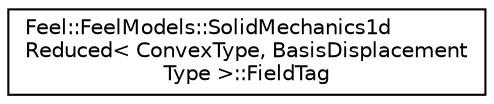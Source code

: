 digraph "Graphical Class Hierarchy"
{
 // LATEX_PDF_SIZE
  edge [fontname="Helvetica",fontsize="10",labelfontname="Helvetica",labelfontsize="10"];
  node [fontname="Helvetica",fontsize="10",shape=record];
  rankdir="LR";
  Node0 [label="Feel::FeelModels::SolidMechanics1d\lReduced\< ConvexType, BasisDisplacement\lType \>::FieldTag",height=0.2,width=0.4,color="black", fillcolor="white", style="filled",URL="$structFeel_1_1FeelModels_1_1SolidMechanics1dReduced_1_1FieldTag.html",tooltip=" "];
}
